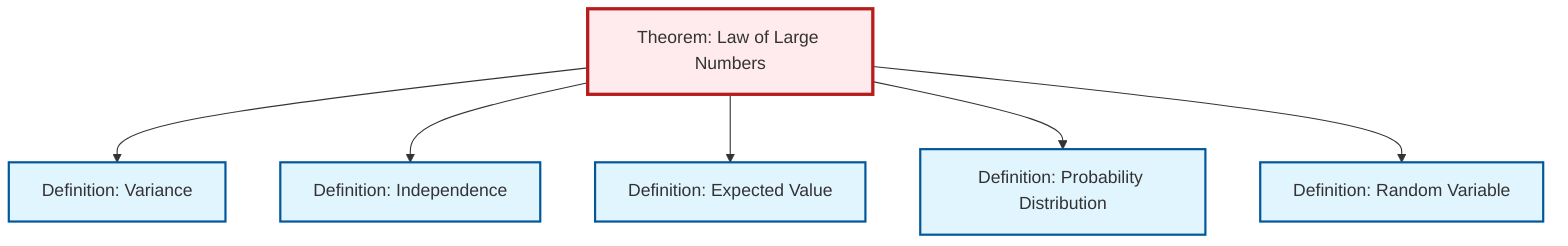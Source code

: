 graph TD
    classDef definition fill:#e1f5fe,stroke:#01579b,stroke-width:2px
    classDef theorem fill:#f3e5f5,stroke:#4a148c,stroke-width:2px
    classDef axiom fill:#fff3e0,stroke:#e65100,stroke-width:2px
    classDef example fill:#e8f5e9,stroke:#1b5e20,stroke-width:2px
    classDef current fill:#ffebee,stroke:#b71c1c,stroke-width:3px
    def-independence["Definition: Independence"]:::definition
    thm-law-of-large-numbers["Theorem: Law of Large Numbers"]:::theorem
    def-variance["Definition: Variance"]:::definition
    def-random-variable["Definition: Random Variable"]:::definition
    def-expectation["Definition: Expected Value"]:::definition
    def-probability-distribution["Definition: Probability Distribution"]:::definition
    thm-law-of-large-numbers --> def-variance
    thm-law-of-large-numbers --> def-independence
    thm-law-of-large-numbers --> def-expectation
    thm-law-of-large-numbers --> def-probability-distribution
    thm-law-of-large-numbers --> def-random-variable
    class thm-law-of-large-numbers current